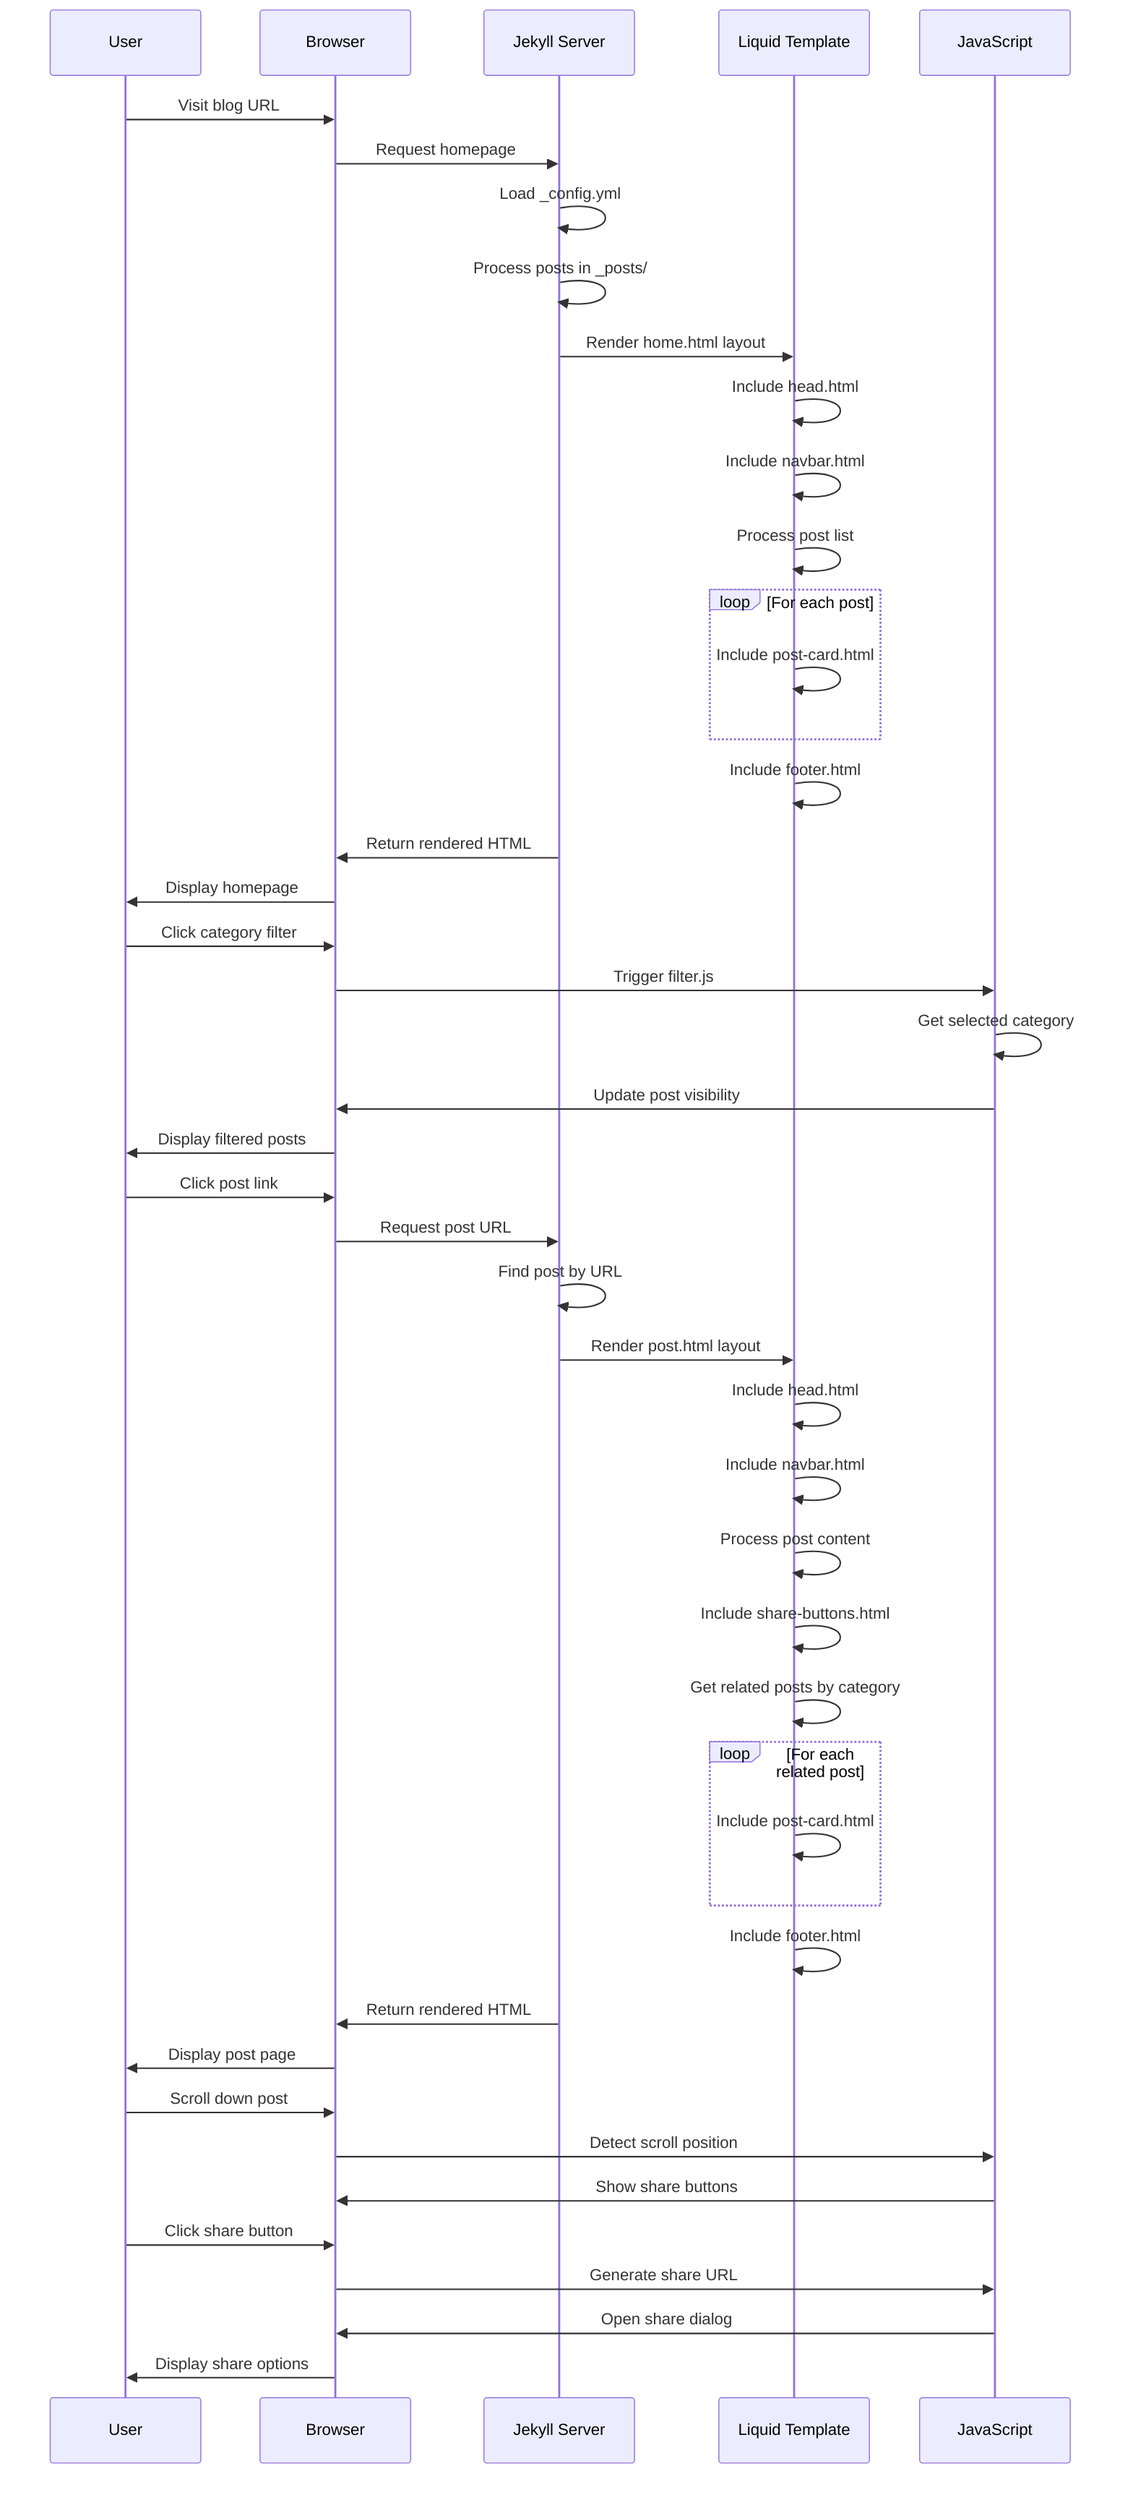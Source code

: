 sequenceDiagram
    participant U as User
    participant B as Browser
    participant J as Jekyll Server
    participant L as Liquid Template
    participant JS as JavaScript
    
    %% Initial Page Load
    U->>B: Visit blog URL
    B->>J: Request homepage
    J->>J: Load _config.yml
    J->>J: Process posts in _posts/
    J->>L: Render home.html layout
    L->>L: Include head.html
    L->>L: Include navbar.html
    L->>L: Process post list
    loop For each post
        L->>L: Include post-card.html
    end
    L->>L: Include footer.html
    J->>B: Return rendered HTML
    B->>U: Display homepage
    
    %% Category Filtering
    U->>B: Click category filter
    B->>JS: Trigger filter.js
    JS->>JS: Get selected category
    JS->>B: Update post visibility
    B->>U: Display filtered posts
    
    %% View Single Post
    U->>B: Click post link
    B->>J: Request post URL
    J->>J: Find post by URL
    J->>L: Render post.html layout
    L->>L: Include head.html
    L->>L: Include navbar.html
    L->>L: Process post content
    L->>L: Include share-buttons.html
    L->>L: Get related posts by category
    loop For each related post
        L->>L: Include post-card.html
    end
    L->>L: Include footer.html
    J->>B: Return rendered HTML
    B->>U: Display post page
    
    %% Share Functionality
    U->>B: Scroll down post
    B->>JS: Detect scroll position
    JS->>B: Show share buttons
    U->>B: Click share button
    B->>JS: Generate share URL
    JS->>B: Open share dialog
    B->>U: Display share options